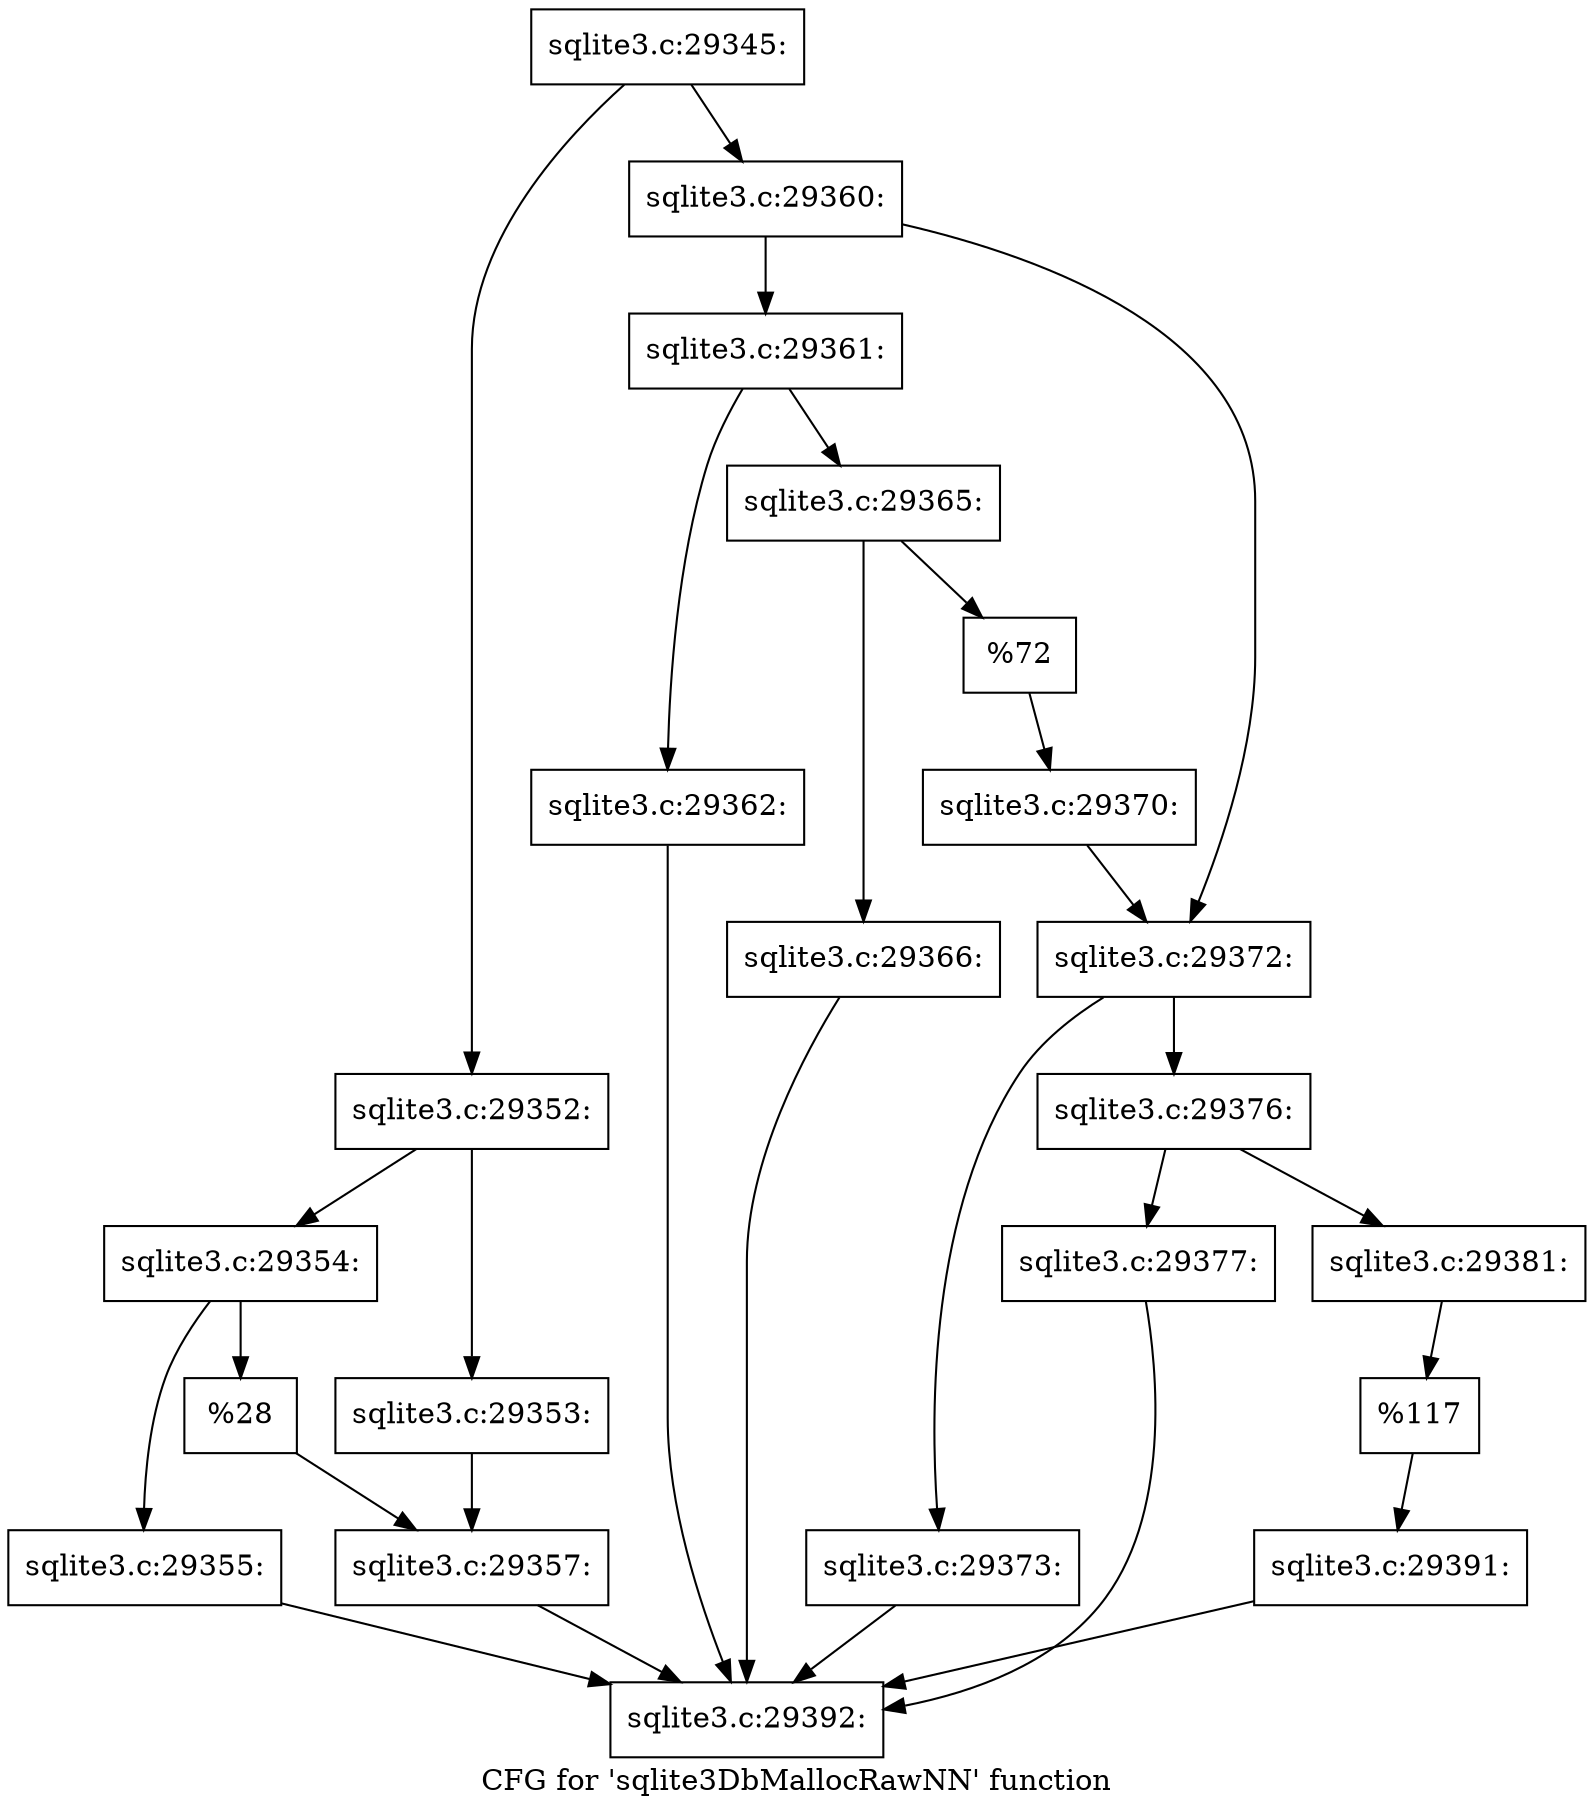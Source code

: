 digraph "CFG for 'sqlite3DbMallocRawNN' function" {
	label="CFG for 'sqlite3DbMallocRawNN' function";

	Node0x55c0f536d240 [shape=record,label="{sqlite3.c:29345:}"];
	Node0x55c0f536d240 -> Node0x55c0f6fea7f0;
	Node0x55c0f536d240 -> Node0x55c0f6fea840;
	Node0x55c0f6fea7f0 [shape=record,label="{sqlite3.c:29352:}"];
	Node0x55c0f6fea7f0 -> Node0x55c0f6feaf40;
	Node0x55c0f6fea7f0 -> Node0x55c0f6feaea0;
	Node0x55c0f6feaea0 [shape=record,label="{sqlite3.c:29353:}"];
	Node0x55c0f6feaea0 -> Node0x55c0f6feaef0;
	Node0x55c0f6feaf40 [shape=record,label="{sqlite3.c:29354:}"];
	Node0x55c0f6feaf40 -> Node0x55c0f6feba60;
	Node0x55c0f6feaf40 -> Node0x55c0f6febab0;
	Node0x55c0f6feba60 [shape=record,label="{sqlite3.c:29355:}"];
	Node0x55c0f6feba60 -> Node0x55c0f6fe9a30;
	Node0x55c0f6febab0 [shape=record,label="{%28}"];
	Node0x55c0f6febab0 -> Node0x55c0f6feaef0;
	Node0x55c0f6feaef0 [shape=record,label="{sqlite3.c:29357:}"];
	Node0x55c0f6feaef0 -> Node0x55c0f6fe9a30;
	Node0x55c0f6fea840 [shape=record,label="{sqlite3.c:29360:}"];
	Node0x55c0f6fea840 -> Node0x55c0f536d4e0;
	Node0x55c0f6fea840 -> Node0x55c0f6fec830;
	Node0x55c0f536d4e0 [shape=record,label="{sqlite3.c:29361:}"];
	Node0x55c0f536d4e0 -> Node0x55c0f6fece20;
	Node0x55c0f536d4e0 -> Node0x55c0f6fecec0;
	Node0x55c0f6fece20 [shape=record,label="{sqlite3.c:29362:}"];
	Node0x55c0f6fece20 -> Node0x55c0f6fe9a30;
	Node0x55c0f6fecec0 [shape=record,label="{sqlite3.c:29365:}"];
	Node0x55c0f6fecec0 -> Node0x55c0f6fedf20;
	Node0x55c0f6fecec0 -> Node0x55c0f6fedf70;
	Node0x55c0f6fedf20 [shape=record,label="{sqlite3.c:29366:}"];
	Node0x55c0f6fedf20 -> Node0x55c0f6fe9a30;
	Node0x55c0f6fedf70 [shape=record,label="{%72}"];
	Node0x55c0f6fedf70 -> Node0x55c0f6fece70;
	Node0x55c0f6fece70 [shape=record,label="{sqlite3.c:29370:}"];
	Node0x55c0f6fece70 -> Node0x55c0f6fec830;
	Node0x55c0f6fec830 [shape=record,label="{sqlite3.c:29372:}"];
	Node0x55c0f6fec830 -> Node0x55c0f6fef590;
	Node0x55c0f6fec830 -> Node0x55c0f6fef630;
	Node0x55c0f6fef590 [shape=record,label="{sqlite3.c:29373:}"];
	Node0x55c0f6fef590 -> Node0x55c0f6fe9a30;
	Node0x55c0f6fef630 [shape=record,label="{sqlite3.c:29376:}"];
	Node0x55c0f6fef630 -> Node0x55c0f6ff0a80;
	Node0x55c0f6fef630 -> Node0x55c0f6ff0b20;
	Node0x55c0f6ff0a80 [shape=record,label="{sqlite3.c:29377:}"];
	Node0x55c0f6ff0a80 -> Node0x55c0f6fe9a30;
	Node0x55c0f6ff0b20 [shape=record,label="{sqlite3.c:29381:}"];
	Node0x55c0f6ff0b20 -> Node0x55c0f6ff0ad0;
	Node0x55c0f6ff0ad0 [shape=record,label="{%117}"];
	Node0x55c0f6ff0ad0 -> Node0x55c0f6fef5e0;
	Node0x55c0f6fef5e0 [shape=record,label="{sqlite3.c:29391:}"];
	Node0x55c0f6fef5e0 -> Node0x55c0f6fe9a30;
	Node0x55c0f6fe9a30 [shape=record,label="{sqlite3.c:29392:}"];
}
